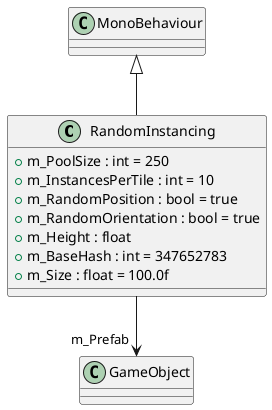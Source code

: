 @startuml
class RandomInstancing {
    + m_PoolSize : int = 250
    + m_InstancesPerTile : int = 10
    + m_RandomPosition : bool = true
    + m_RandomOrientation : bool = true
    + m_Height : float
    + m_BaseHash : int = 347652783
    + m_Size : float = 100.0f
}
MonoBehaviour <|-- RandomInstancing
RandomInstancing --> "m_Prefab" GameObject
@enduml

